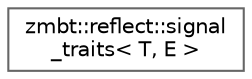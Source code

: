 digraph "Graphical Class Hierarchy"
{
 // LATEX_PDF_SIZE
  bgcolor="transparent";
  edge [fontname=Helvetica,fontsize=10,labelfontname=Helvetica,labelfontsize=10];
  node [fontname=Helvetica,fontsize=10,shape=box,height=0.2,width=0.4];
  rankdir="LR";
  Node0 [id="Node000000",label="zmbt::reflect::signal\l_traits\< T, E \>",height=0.2,width=0.4,color="grey40", fillcolor="white", style="filled",URL="$structzmbt_1_1reflect_1_1signal__traits.html",tooltip="Signal traits metafunction, providing default values."];
}
